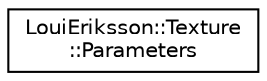 digraph "Graphical Class Hierarchy"
{
 // LATEX_PDF_SIZE
  edge [fontname="Helvetica",fontsize="10",labelfontname="Helvetica",labelfontsize="10"];
  node [fontname="Helvetica",fontsize="10",shape=record];
  rankdir="LR";
  Node0 [label="LouiEriksson::Texture\l::Parameters",height=0.2,width=0.4,color="black", fillcolor="white", style="filled",URL="$struct_loui_eriksson_1_1_texture_1_1_parameters.html",tooltip=" "];
}

